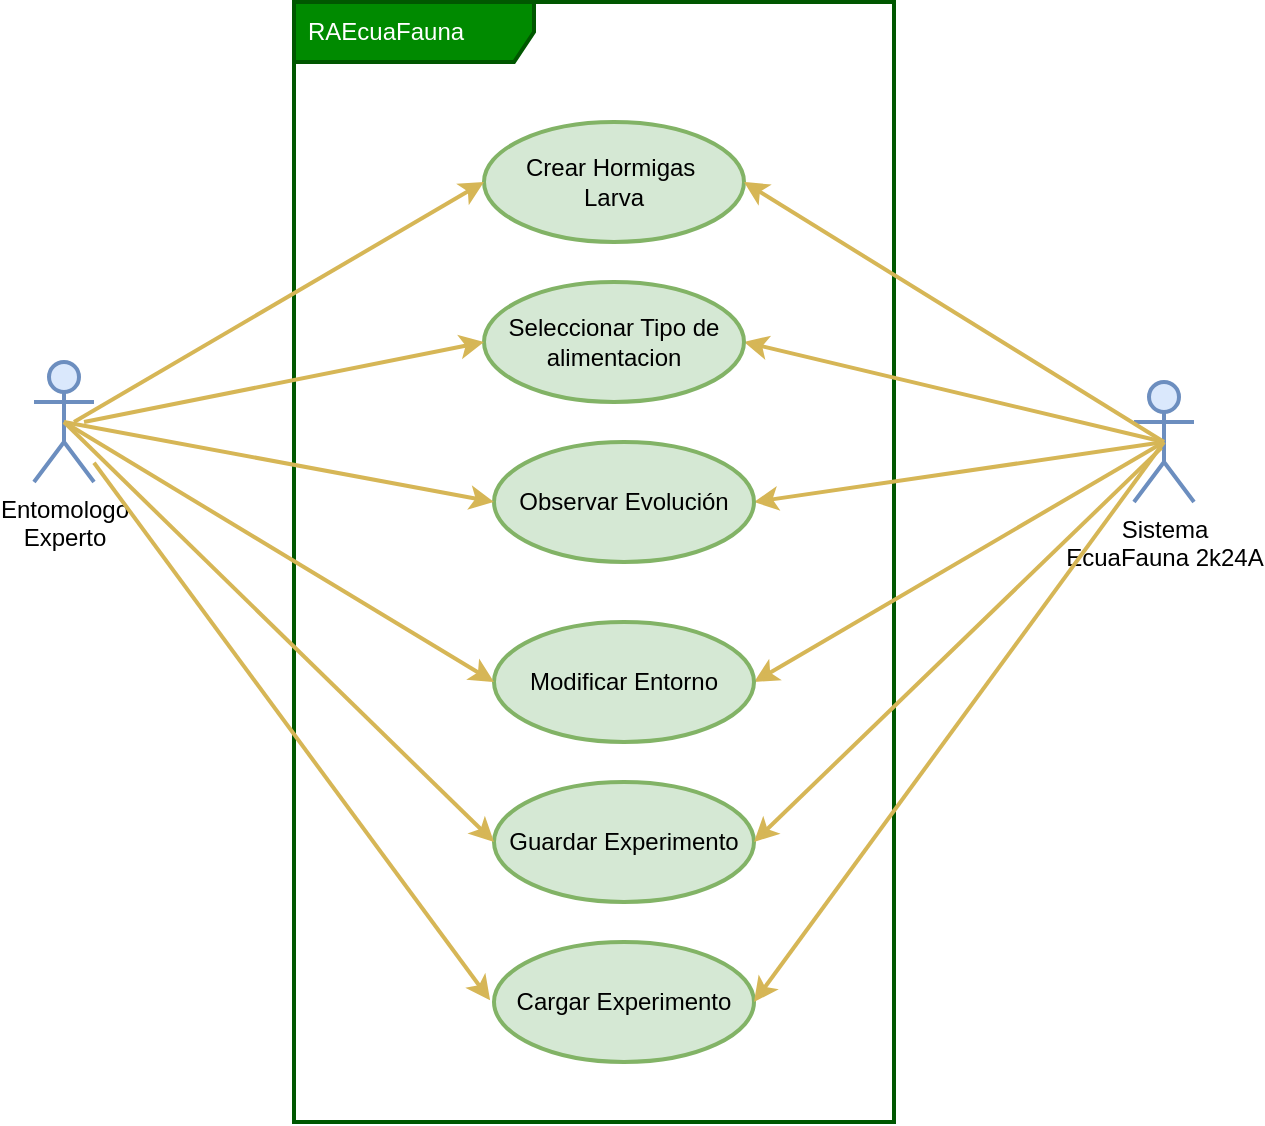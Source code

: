 <mxfile>
    <diagram id="NBXmXXn21HyQ9TVF_WW5" name="Page-1">
        <mxGraphModel dx="401" dy="388" grid="1" gridSize="10" guides="1" tooltips="1" connect="1" arrows="1" fold="1" page="1" pageScale="1" pageWidth="850" pageHeight="1100" background="#ffffff" math="0" shadow="0">
            <root>
                <mxCell id="0"/>
                <mxCell id="1" parent="0"/>
                <mxCell id="2" value="RAEcuaFauna" style="shape=umlFrame;whiteSpace=wrap;html=1;width=120;height=30;boundedLbl=1;verticalAlign=middle;align=left;spacingLeft=5;shadow=0;fillColor=#008a00;strokeColor=#005700;strokeWidth=2;rounded=1;fontColor=#ffffff;" parent="1" vertex="1">
                    <mxGeometry x="200" y="70" width="300" height="560" as="geometry"/>
                </mxCell>
                <mxCell id="15" style="edgeStyle=none;html=1;exitX=0.5;exitY=0.5;exitDx=0;exitDy=0;exitPerimeter=0;shadow=0;fillColor=#fff2cc;strokeColor=#d6b656;strokeWidth=2;entryX=1;entryY=0.5;entryDx=0;entryDy=0;fontColor=#000000;" parent="1" source="4" target="10" edge="1">
                    <mxGeometry relative="1" as="geometry"/>
                </mxCell>
                <mxCell id="4" value="Sistema&lt;br&gt;EcuaFauna 2k24A" style="shape=umlActor;verticalLabelPosition=bottom;verticalAlign=top;html=1;shadow=0;fillColor=#dae8fc;strokeColor=#6c8ebf;strokeWidth=2;rounded=1;fontColor=#000000;" parent="1" vertex="1">
                    <mxGeometry x="620" y="260" width="30" height="60" as="geometry"/>
                </mxCell>
                <mxCell id="10" value="Seleccionar Tipo de alimentacion" style="ellipse;whiteSpace=wrap;html=1;shadow=0;fillColor=#d5e8d4;strokeColor=#82b366;strokeWidth=2;rounded=1;fontColor=#000000;" parent="1" vertex="1">
                    <mxGeometry x="295" y="210" width="130" height="60" as="geometry"/>
                </mxCell>
                <mxCell id="32" value="Entomologo&lt;br&gt;Experto" style="shape=umlActor;verticalLabelPosition=bottom;verticalAlign=top;html=1;shadow=0;fillColor=#dae8fc;strokeColor=#6c8ebf;strokeWidth=2;rounded=1;fontColor=#000000;" parent="1" vertex="1">
                    <mxGeometry x="70" y="250" width="30" height="60" as="geometry"/>
                </mxCell>
                <mxCell id="54" value="Cargar Experimento" style="ellipse;whiteSpace=wrap;html=1;shadow=0;fillColor=#d5e8d4;strokeColor=#82b366;strokeWidth=2;rounded=1;fontColor=#000000;" parent="1" vertex="1">
                    <mxGeometry x="300" y="540" width="130" height="60" as="geometry"/>
                </mxCell>
                <mxCell id="57" style="edgeStyle=none;html=1;entryX=-0.015;entryY=0.486;entryDx=0;entryDy=0;shadow=0;entryPerimeter=0;fillColor=#fff2cc;strokeColor=#d6b656;strokeWidth=2;fontColor=#000000;" parent="1" source="32" target="54" edge="1">
                    <mxGeometry relative="1" as="geometry">
                        <mxPoint x="135.0" y="360" as="sourcePoint"/>
                        <mxPoint x="300" y="400" as="targetPoint"/>
                    </mxGeometry>
                </mxCell>
                <mxCell id="58" value="Guardar Experimento" style="ellipse;whiteSpace=wrap;html=1;shadow=0;fillColor=#d5e8d4;strokeColor=#82b366;strokeWidth=2;rounded=1;fontColor=#000000;" parent="1" vertex="1">
                    <mxGeometry x="300" y="460" width="130" height="60" as="geometry"/>
                </mxCell>
                <mxCell id="59" style="edgeStyle=none;html=1;shadow=0;entryX=1;entryY=0.5;entryDx=0;entryDy=0;exitX=0.458;exitY=0.549;exitDx=0;exitDy=0;exitPerimeter=0;fillColor=#fff2cc;strokeColor=#d6b656;strokeWidth=2;fontColor=#000000;" parent="1" source="4" target="58" edge="1">
                    <mxGeometry relative="1" as="geometry">
                        <mxPoint x="645" y="310" as="sourcePoint"/>
                        <mxPoint x="440.22" y="348.709" as="targetPoint"/>
                    </mxGeometry>
                </mxCell>
                <mxCell id="60" style="edgeStyle=none;html=1;shadow=0;entryX=1;entryY=0.5;entryDx=0;entryDy=0;exitX=0.5;exitY=0.5;exitDx=0;exitDy=0;exitPerimeter=0;fillColor=#fff2cc;strokeColor=#d6b656;strokeWidth=2;fontColor=#000000;" parent="1" source="4" target="54" edge="1">
                    <mxGeometry relative="1" as="geometry">
                        <mxPoint x="628.74" y="370.0" as="sourcePoint"/>
                        <mxPoint x="430.0" y="487.06" as="targetPoint"/>
                    </mxGeometry>
                </mxCell>
                <mxCell id="65" value="Crear Hormigas&amp;nbsp;&lt;br&gt;Larva" style="ellipse;whiteSpace=wrap;html=1;shadow=0;fillColor=#d5e8d4;strokeColor=#82b366;strokeWidth=2;rounded=1;fontColor=#000000;" parent="1" vertex="1">
                    <mxGeometry x="295" y="130" width="130" height="60" as="geometry"/>
                </mxCell>
                <mxCell id="69" style="edgeStyle=none;html=1;exitX=0.5;exitY=0.5;exitDx=0;exitDy=0;exitPerimeter=0;shadow=0;fillColor=#fff2cc;strokeColor=#d6b656;strokeWidth=2;entryX=1;entryY=0.5;entryDx=0;entryDy=0;fontColor=#000000;" parent="1" source="4" target="65" edge="1">
                    <mxGeometry relative="1" as="geometry">
                        <mxPoint x="715" y="300" as="sourcePoint"/>
                        <mxPoint x="570" y="300" as="targetPoint"/>
                    </mxGeometry>
                </mxCell>
                <mxCell id="72" style="edgeStyle=none;html=1;entryX=0;entryY=0.5;entryDx=0;entryDy=0;exitX=0.5;exitY=0.5;exitDx=0;exitDy=0;exitPerimeter=0;shadow=0;fillColor=#fff2cc;strokeColor=#d6b656;strokeWidth=2;fontColor=#000000;" edge="1" parent="1" source="32" target="58">
                    <mxGeometry relative="1" as="geometry">
                        <mxPoint x="145.0" y="370" as="sourcePoint"/>
                        <mxPoint x="303.05" y="399.16" as="targetPoint"/>
                    </mxGeometry>
                </mxCell>
                <mxCell id="73" style="edgeStyle=none;html=1;entryX=0;entryY=0.5;entryDx=0;entryDy=0;shadow=0;fillColor=#fff2cc;strokeColor=#d6b656;strokeWidth=2;fontColor=#000000;" edge="1" parent="1" target="10">
                    <mxGeometry relative="1" as="geometry">
                        <mxPoint x="95" y="280" as="sourcePoint"/>
                        <mxPoint x="305" y="320" as="targetPoint"/>
                    </mxGeometry>
                </mxCell>
                <mxCell id="74" style="edgeStyle=none;html=1;shadow=0;fillColor=#fff2cc;strokeColor=#d6b656;strokeWidth=2;fontColor=#000000;entryX=0;entryY=0.5;entryDx=0;entryDy=0;" edge="1" parent="1" target="65">
                    <mxGeometry relative="1" as="geometry">
                        <mxPoint x="90" y="280" as="sourcePoint"/>
                        <mxPoint x="305" y="250" as="targetPoint"/>
                    </mxGeometry>
                </mxCell>
                <mxCell id="76" style="edgeStyle=none;html=1;shadow=0;fillColor=#fff2cc;strokeColor=#d6b656;strokeWidth=2;entryX=1;entryY=0.5;entryDx=0;entryDy=0;fontColor=#000000;exitX=0.5;exitY=0.5;exitDx=0;exitDy=0;exitPerimeter=0;" edge="1" parent="1" target="77" source="4">
                    <mxGeometry relative="1" as="geometry">
                        <mxPoint x="640" y="360" as="sourcePoint"/>
                    </mxGeometry>
                </mxCell>
                <mxCell id="77" value="Observar Evolución" style="ellipse;whiteSpace=wrap;html=1;shadow=0;fillColor=#d5e8d4;strokeColor=#82b366;strokeWidth=2;rounded=1;fontColor=#000000;" vertex="1" parent="1">
                    <mxGeometry x="300" y="290" width="130" height="60" as="geometry"/>
                </mxCell>
                <mxCell id="78" style="edgeStyle=none;html=1;entryX=0;entryY=0.5;entryDx=0;entryDy=0;shadow=0;fillColor=#fff2cc;strokeColor=#d6b656;strokeWidth=2;fontColor=#000000;exitX=0.5;exitY=0.5;exitDx=0;exitDy=0;exitPerimeter=0;" edge="1" parent="1" target="77" source="32">
                    <mxGeometry relative="1" as="geometry">
                        <mxPoint x="100" y="350" as="sourcePoint"/>
                        <mxPoint x="310" y="390" as="targetPoint"/>
                    </mxGeometry>
                </mxCell>
                <mxCell id="79" style="edgeStyle=none;html=1;shadow=0;fillColor=#fff2cc;strokeColor=#d6b656;strokeWidth=2;entryX=1;entryY=0.5;entryDx=0;entryDy=0;fontColor=#000000;exitX=0.5;exitY=0.5;exitDx=0;exitDy=0;exitPerimeter=0;" edge="1" parent="1" target="80" source="4">
                    <mxGeometry relative="1" as="geometry">
                        <mxPoint x="630" y="290" as="sourcePoint"/>
                    </mxGeometry>
                </mxCell>
                <mxCell id="80" value="Modificar Entorno" style="ellipse;whiteSpace=wrap;html=1;shadow=0;fillColor=#d5e8d4;strokeColor=#82b366;strokeWidth=2;rounded=1;fontColor=#000000;" vertex="1" parent="1">
                    <mxGeometry x="300" y="380" width="130" height="60" as="geometry"/>
                </mxCell>
                <mxCell id="81" style="edgeStyle=none;html=1;entryX=0;entryY=0.5;entryDx=0;entryDy=0;shadow=0;fillColor=#fff2cc;strokeColor=#d6b656;strokeWidth=2;fontColor=#000000;exitX=0.5;exitY=0.5;exitDx=0;exitDy=0;exitPerimeter=0;" edge="1" parent="1" target="80" source="32">
                    <mxGeometry relative="1" as="geometry">
                        <mxPoint x="100" y="420" as="sourcePoint"/>
                        <mxPoint x="310" y="460" as="targetPoint"/>
                    </mxGeometry>
                </mxCell>
            </root>
        </mxGraphModel>
    </diagram>
</mxfile>